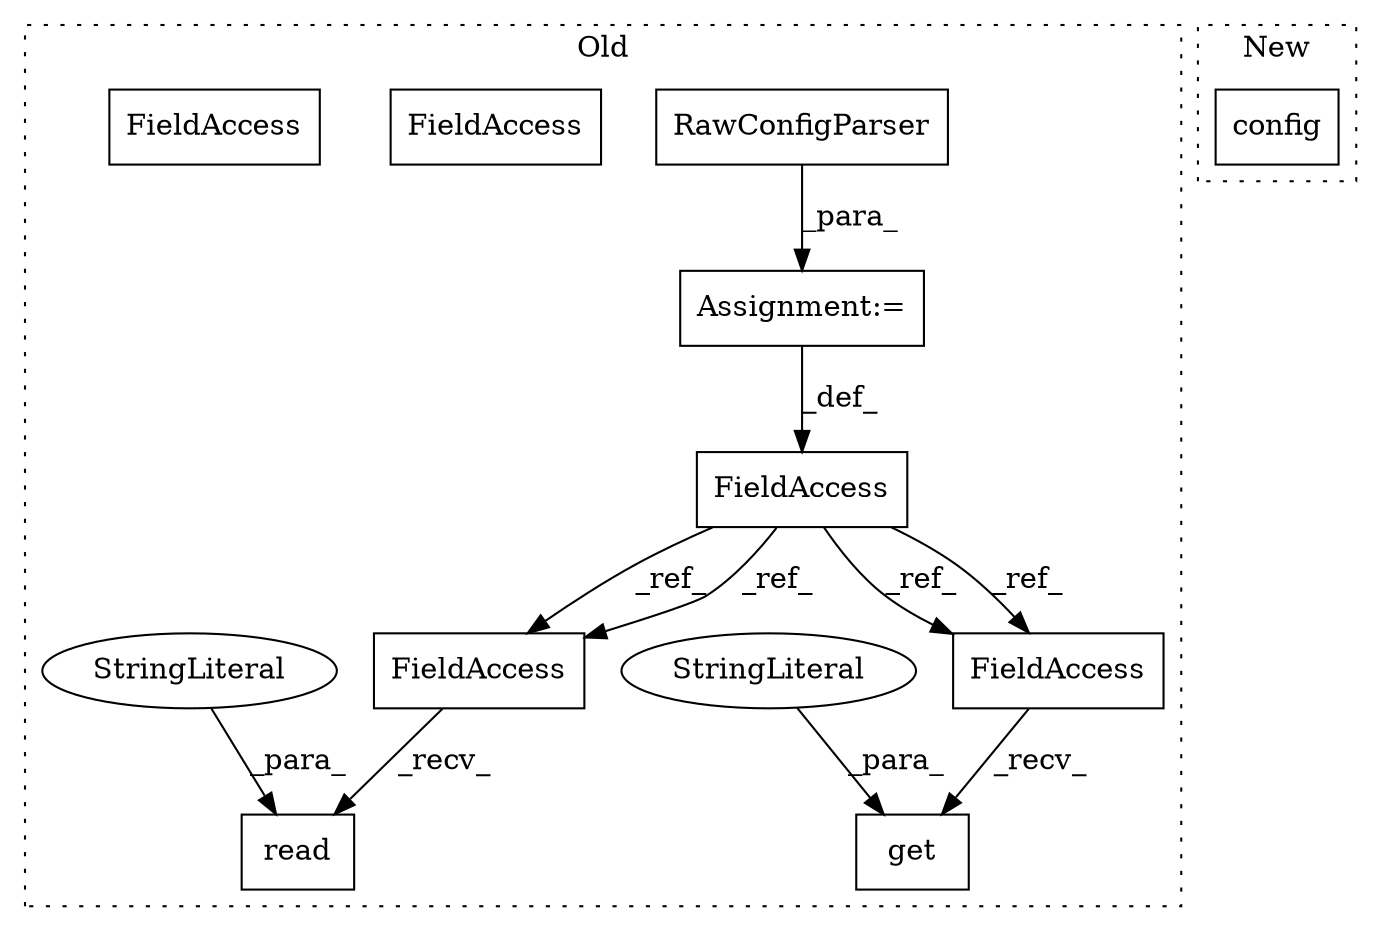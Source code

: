 digraph G {
subgraph cluster0 {
1 [label="RawConfigParser" a="32" s="4329" l="17" shape="box"];
3 [label="read" a="32" s="4361,4378" l="5,1" shape="box"];
4 [label="FieldAccess" a="22" s="4352" l="8" shape="box"];
5 [label="FieldAccess" a="22" s="4307" l="8" shape="box"];
6 [label="FieldAccess" a="22" s="4452" l="8" shape="box"];
7 [label="get" a="32" s="4461,4492" l="4,1" shape="box"];
8 [label="StringLiteral" a="45" s="4478" l="14" shape="ellipse"];
9 [label="StringLiteral" a="45" s="4366" l="12" shape="ellipse"];
10 [label="Assignment:=" a="7" s="4315" l="1" shape="box"];
11 [label="FieldAccess" a="22" s="4452" l="8" shape="box"];
12 [label="FieldAccess" a="22" s="4352" l="8" shape="box"];
label = "Old";
style="dotted";
}
subgraph cluster1 {
2 [label="config" a="32" s="4418,4451" l="7,1" shape="box"];
label = "New";
style="dotted";
}
1 -> 10 [label="_para_"];
5 -> 11 [label="_ref_"];
5 -> 12 [label="_ref_"];
5 -> 12 [label="_ref_"];
5 -> 11 [label="_ref_"];
8 -> 7 [label="_para_"];
9 -> 3 [label="_para_"];
10 -> 5 [label="_def_"];
11 -> 7 [label="_recv_"];
12 -> 3 [label="_recv_"];
}